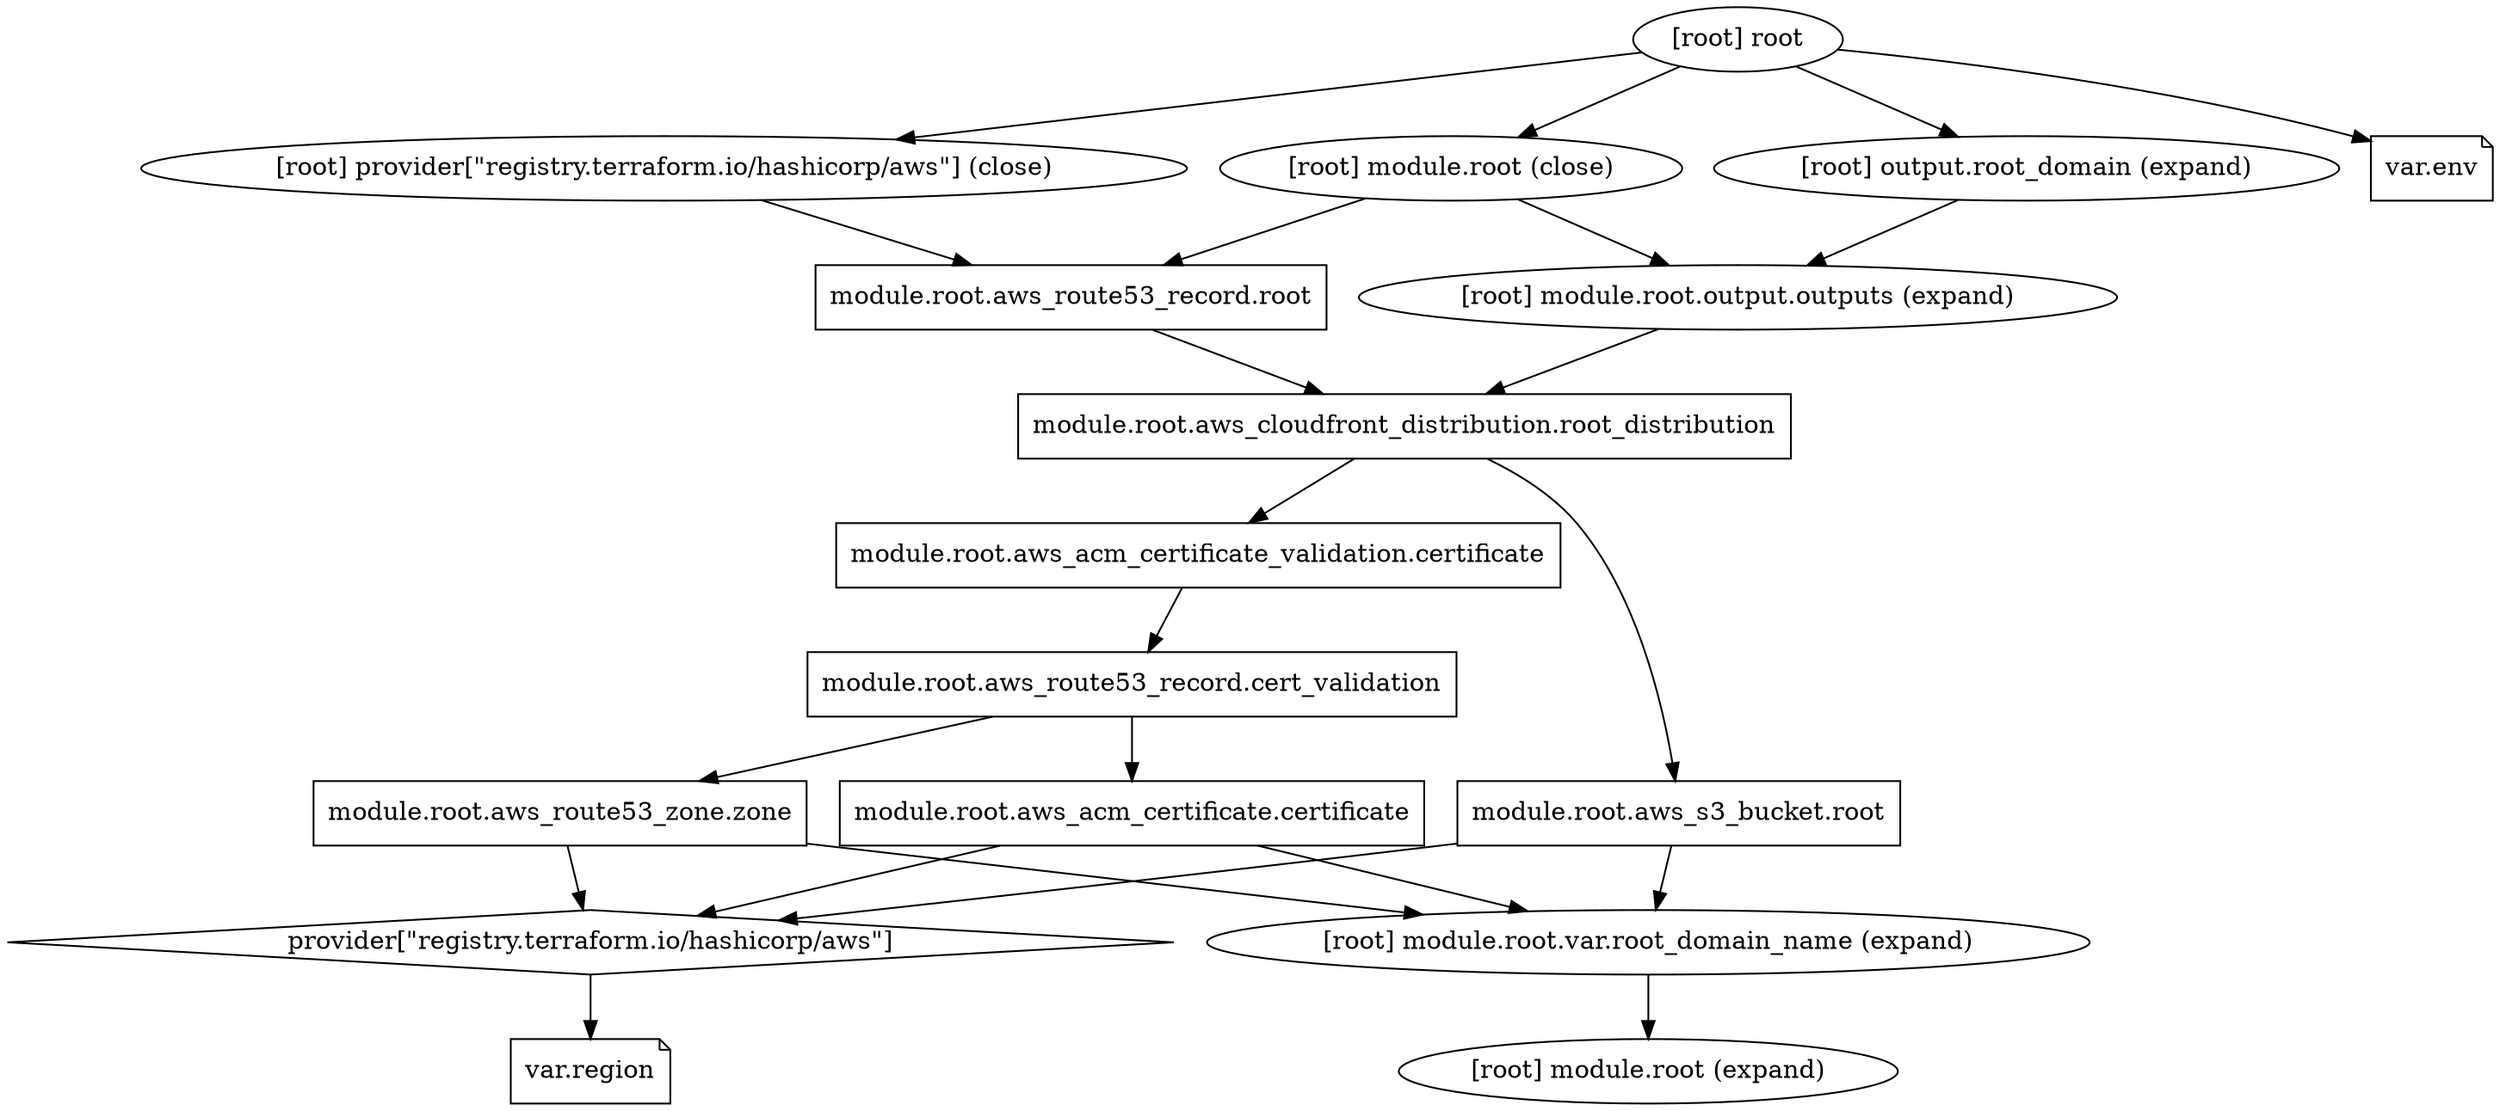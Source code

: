 digraph {
	compound = "true"
	newrank = "true"
	subgraph "root" {
		"[root] module.root.aws_acm_certificate.certificate (expand)" [label = "module.root.aws_acm_certificate.certificate", shape = "box"]
		"[root] module.root.aws_acm_certificate_validation.certificate (expand)" [label = "module.root.aws_acm_certificate_validation.certificate", shape = "box"]
		"[root] module.root.aws_cloudfront_distribution.root_distribution (expand)" [label = "module.root.aws_cloudfront_distribution.root_distribution", shape = "box"]
		"[root] module.root.aws_route53_record.cert_validation (expand)" [label = "module.root.aws_route53_record.cert_validation", shape = "box"]
		"[root] module.root.aws_route53_record.root (expand)" [label = "module.root.aws_route53_record.root", shape = "box"]
		"[root] module.root.aws_route53_zone.zone (expand)" [label = "module.root.aws_route53_zone.zone", shape = "box"]
		"[root] module.root.aws_s3_bucket.root (expand)" [label = "module.root.aws_s3_bucket.root", shape = "box"]
		"[root] provider[\"registry.terraform.io/hashicorp/aws\"]" [label = "provider[\"registry.terraform.io/hashicorp/aws\"]", shape = "diamond"]
		"[root] var.env" [label = "var.env", shape = "note"]
		"[root] var.region" [label = "var.region", shape = "note"]
		"[root] module.root (close)" -> "[root] module.root.aws_route53_record.root (expand)"
		"[root] module.root (close)" -> "[root] module.root.output.outputs (expand)"
		"[root] module.root.aws_acm_certificate.certificate (expand)" -> "[root] module.root.var.root_domain_name (expand)"
		"[root] module.root.aws_acm_certificate.certificate (expand)" -> "[root] provider[\"registry.terraform.io/hashicorp/aws\"]"
		"[root] module.root.aws_acm_certificate_validation.certificate (expand)" -> "[root] module.root.aws_route53_record.cert_validation (expand)"
		"[root] module.root.aws_cloudfront_distribution.root_distribution (expand)" -> "[root] module.root.aws_acm_certificate_validation.certificate (expand)"
		"[root] module.root.aws_cloudfront_distribution.root_distribution (expand)" -> "[root] module.root.aws_s3_bucket.root (expand)"
		"[root] module.root.aws_route53_record.cert_validation (expand)" -> "[root] module.root.aws_acm_certificate.certificate (expand)"
		"[root] module.root.aws_route53_record.cert_validation (expand)" -> "[root] module.root.aws_route53_zone.zone (expand)"
		"[root] module.root.aws_route53_record.root (expand)" -> "[root] module.root.aws_cloudfront_distribution.root_distribution (expand)"
		"[root] module.root.aws_route53_zone.zone (expand)" -> "[root] module.root.var.root_domain_name (expand)"
		"[root] module.root.aws_route53_zone.zone (expand)" -> "[root] provider[\"registry.terraform.io/hashicorp/aws\"]"
		"[root] module.root.aws_s3_bucket.root (expand)" -> "[root] module.root.var.root_domain_name (expand)"
		"[root] module.root.aws_s3_bucket.root (expand)" -> "[root] provider[\"registry.terraform.io/hashicorp/aws\"]"
		"[root] module.root.output.outputs (expand)" -> "[root] module.root.aws_cloudfront_distribution.root_distribution (expand)"
		"[root] module.root.var.root_domain_name (expand)" -> "[root] module.root (expand)"
		"[root] output.root_domain (expand)" -> "[root] module.root.output.outputs (expand)"
		"[root] provider[\"registry.terraform.io/hashicorp/aws\"] (close)" -> "[root] module.root.aws_route53_record.root (expand)"
		"[root] provider[\"registry.terraform.io/hashicorp/aws\"]" -> "[root] var.region"
		"[root] root" -> "[root] module.root (close)"
		"[root] root" -> "[root] output.root_domain (expand)"
		"[root] root" -> "[root] provider[\"registry.terraform.io/hashicorp/aws\"] (close)"
		"[root] root" -> "[root] var.env"
	}
}

